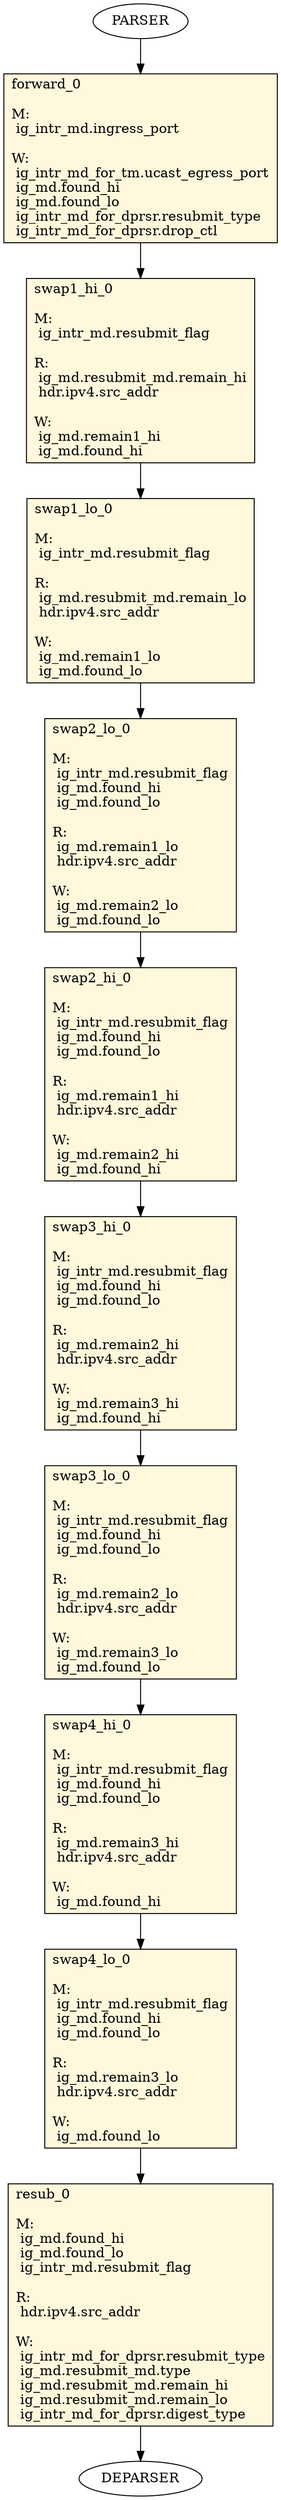 digraph ingress {
forward_0 [ shape=record, style="filled", fillcolor=cornsilk, label="forward_0\l\l
M:\l
 ig_intr_md.ingress_port\l
\lW:\l
 ig_intr_md_for_tm.ucast_egress_port\l
 ig_md.found_hi\l
 ig_md.found_lo\l
 ig_intr_md_for_dprsr.resubmit_type\l
 ig_intr_md_for_dprsr.drop_ctl\l
 "];
swap1_hi_0 [ shape=record, style="filled", fillcolor=cornsilk, label="swap1_hi_0\l\l
M:\l
 ig_intr_md.resubmit_flag\l
\lR:\l
 ig_md.resubmit_md.remain_hi\l
 hdr.ipv4.src_addr\l
\lW:\l
 ig_md.remain1_hi\l
 ig_md.found_hi\l
 "];
swap1_lo_0 [ shape=record, style="filled", fillcolor=cornsilk, label="swap1_lo_0\l\l
M:\l
 ig_intr_md.resubmit_flag\l
\lR:\l
 ig_md.resubmit_md.remain_lo\l
 hdr.ipv4.src_addr\l
\lW:\l
 ig_md.remain1_lo\l
 ig_md.found_lo\l
 "];
swap2_lo_0 [ shape=record, style="filled", fillcolor=cornsilk, label="swap2_lo_0\l\l
M:\l
 ig_intr_md.resubmit_flag\l
 ig_md.found_hi\l
 ig_md.found_lo\l
\lR:\l
 ig_md.remain1_lo\l
 hdr.ipv4.src_addr\l
\lW:\l
 ig_md.remain2_lo\l
 ig_md.found_lo\l
 "];
swap2_hi_0 [ shape=record, style="filled", fillcolor=cornsilk, label="swap2_hi_0\l\l
M:\l
 ig_intr_md.resubmit_flag\l
 ig_md.found_hi\l
 ig_md.found_lo\l
\lR:\l
 ig_md.remain1_hi\l
 hdr.ipv4.src_addr\l
\lW:\l
 ig_md.remain2_hi\l
 ig_md.found_hi\l
 "];
swap3_hi_0 [ shape=record, style="filled", fillcolor=cornsilk, label="swap3_hi_0\l\l
M:\l
 ig_intr_md.resubmit_flag\l
 ig_md.found_hi\l
 ig_md.found_lo\l
\lR:\l
 ig_md.remain2_hi\l
 hdr.ipv4.src_addr\l
\lW:\l
 ig_md.remain3_hi\l
 ig_md.found_hi\l
 "];
swap3_lo_0 [ shape=record, style="filled", fillcolor=cornsilk, label="swap3_lo_0\l\l
M:\l
 ig_intr_md.resubmit_flag\l
 ig_md.found_hi\l
 ig_md.found_lo\l
\lR:\l
 ig_md.remain2_lo\l
 hdr.ipv4.src_addr\l
\lW:\l
 ig_md.remain3_lo\l
 ig_md.found_lo\l
 "];
swap4_hi_0 [ shape=record, style="filled", fillcolor=cornsilk, label="swap4_hi_0\l\l
M:\l
 ig_intr_md.resubmit_flag\l
 ig_md.found_hi\l
 ig_md.found_lo\l
\lR:\l
 ig_md.remain3_hi\l
 hdr.ipv4.src_addr\l
\lW:\l
 ig_md.found_hi\l
 "];
swap4_lo_0 [ shape=record, style="filled", fillcolor=cornsilk, label="swap4_lo_0\l\l
M:\l
 ig_intr_md.resubmit_flag\l
 ig_md.found_hi\l
 ig_md.found_lo\l
\lR:\l
 ig_md.remain3_lo\l
 hdr.ipv4.src_addr\l
\lW:\l
 ig_md.found_lo\l
 "];
resub_0 [ shape=record, style="filled", fillcolor=cornsilk, label="resub_0\l\l
M:\l
 ig_md.found_hi\l
 ig_md.found_lo\l
 ig_intr_md.resubmit_flag\l
\lR:\l
 hdr.ipv4.src_addr\l
\lW:\l
 ig_intr_md_for_dprsr.resubmit_type\l
 ig_md.resubmit_md.type\l
 ig_md.resubmit_md.remain_hi\l
 ig_md.resubmit_md.remain_lo\l
 ig_intr_md_for_dprsr.digest_type\l
 "];
    PARSER -> forward_0
    forward_0 -> swap1_hi_0
    swap1_hi_0 -> swap1_lo_0
    swap1_lo_0 -> swap2_lo_0
    swap2_lo_0 -> swap2_hi_0
    swap2_hi_0 -> swap3_hi_0
    swap3_hi_0 -> swap3_lo_0
    swap3_lo_0 -> swap4_hi_0
    swap4_hi_0 -> swap4_lo_0
    swap4_lo_0 -> resub_0
    resub_0 -> DEPARSER
}
